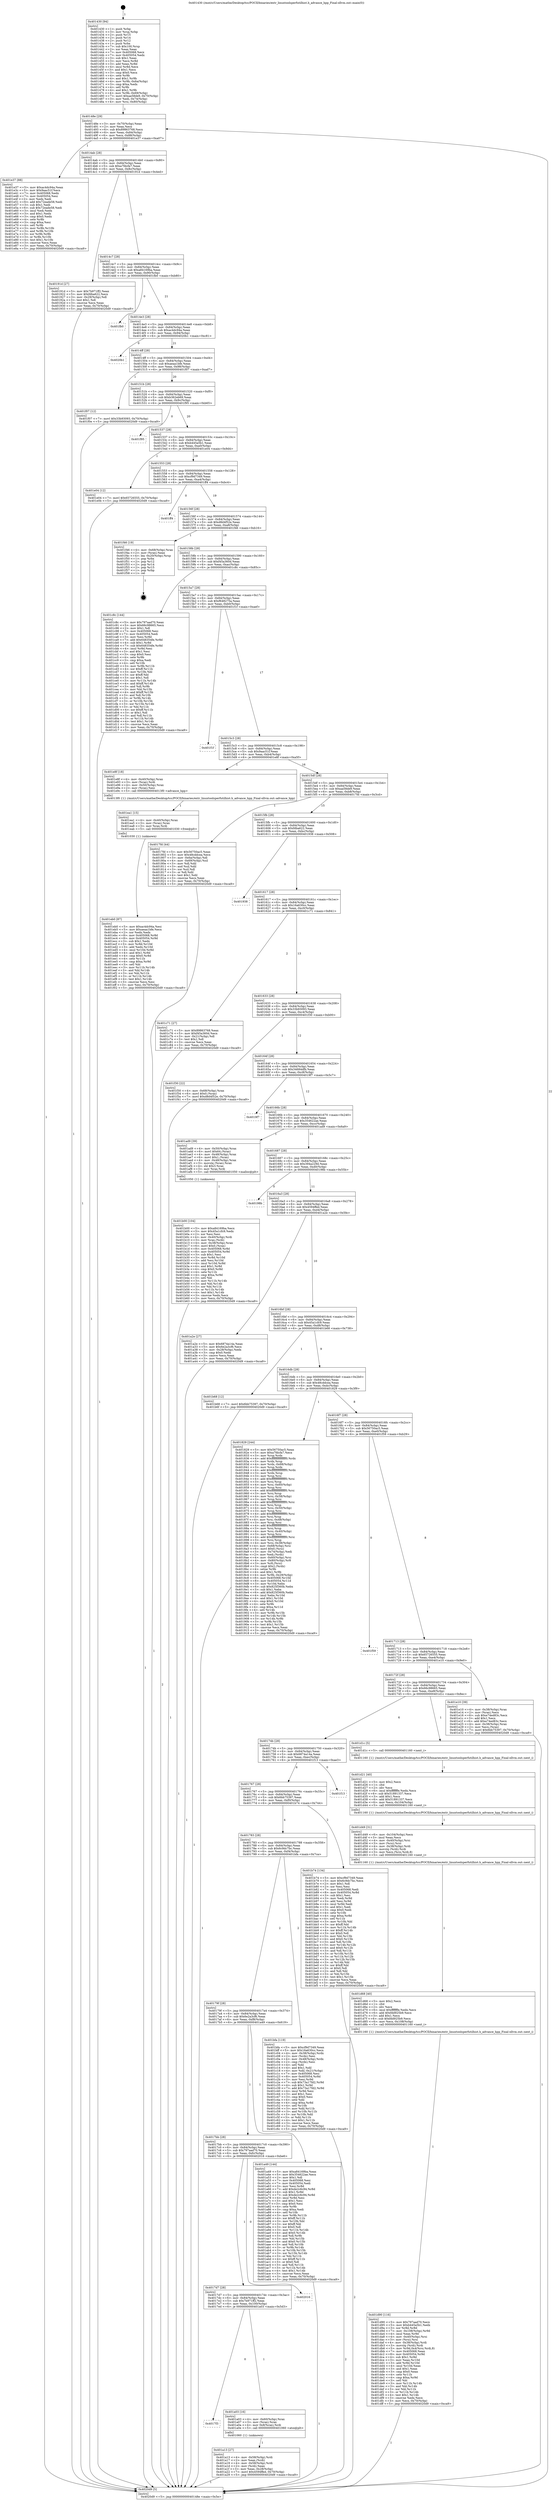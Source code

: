 digraph "0x401430" {
  label = "0x401430 (/mnt/c/Users/mathe/Desktop/tcc/POCII/binaries/extr_linuxtoolsperfutilhist.h_advance_hpp_Final-ollvm.out::main(0))"
  labelloc = "t"
  node[shape=record]

  Entry [label="",width=0.3,height=0.3,shape=circle,fillcolor=black,style=filled]
  "0x40148e" [label="{
     0x40148e [29]\l
     | [instrs]\l
     &nbsp;&nbsp;0x40148e \<+3\>: mov -0x70(%rbp),%eax\l
     &nbsp;&nbsp;0x401491 \<+2\>: mov %eax,%ecx\l
     &nbsp;&nbsp;0x401493 \<+6\>: sub $0x89863768,%ecx\l
     &nbsp;&nbsp;0x401499 \<+6\>: mov %eax,-0x84(%rbp)\l
     &nbsp;&nbsp;0x40149f \<+6\>: mov %ecx,-0x88(%rbp)\l
     &nbsp;&nbsp;0x4014a5 \<+6\>: je 0000000000401e37 \<main+0xa07\>\l
  }"]
  "0x401e37" [label="{
     0x401e37 [88]\l
     | [instrs]\l
     &nbsp;&nbsp;0x401e37 \<+5\>: mov $0xac4dc94a,%eax\l
     &nbsp;&nbsp;0x401e3c \<+5\>: mov $0x9aac51f,%ecx\l
     &nbsp;&nbsp;0x401e41 \<+7\>: mov 0x405068,%edx\l
     &nbsp;&nbsp;0x401e48 \<+7\>: mov 0x405054,%esi\l
     &nbsp;&nbsp;0x401e4f \<+2\>: mov %edx,%edi\l
     &nbsp;&nbsp;0x401e51 \<+6\>: add $0x72eade58,%edi\l
     &nbsp;&nbsp;0x401e57 \<+3\>: sub $0x1,%edi\l
     &nbsp;&nbsp;0x401e5a \<+6\>: sub $0x72eade58,%edi\l
     &nbsp;&nbsp;0x401e60 \<+3\>: imul %edi,%edx\l
     &nbsp;&nbsp;0x401e63 \<+3\>: and $0x1,%edx\l
     &nbsp;&nbsp;0x401e66 \<+3\>: cmp $0x0,%edx\l
     &nbsp;&nbsp;0x401e69 \<+4\>: sete %r8b\l
     &nbsp;&nbsp;0x401e6d \<+3\>: cmp $0xa,%esi\l
     &nbsp;&nbsp;0x401e70 \<+4\>: setl %r9b\l
     &nbsp;&nbsp;0x401e74 \<+3\>: mov %r8b,%r10b\l
     &nbsp;&nbsp;0x401e77 \<+3\>: and %r9b,%r10b\l
     &nbsp;&nbsp;0x401e7a \<+3\>: xor %r9b,%r8b\l
     &nbsp;&nbsp;0x401e7d \<+3\>: or %r8b,%r10b\l
     &nbsp;&nbsp;0x401e80 \<+4\>: test $0x1,%r10b\l
     &nbsp;&nbsp;0x401e84 \<+3\>: cmovne %ecx,%eax\l
     &nbsp;&nbsp;0x401e87 \<+3\>: mov %eax,-0x70(%rbp)\l
     &nbsp;&nbsp;0x401e8a \<+5\>: jmp 00000000004020d9 \<main+0xca9\>\l
  }"]
  "0x4014ab" [label="{
     0x4014ab [28]\l
     | [instrs]\l
     &nbsp;&nbsp;0x4014ab \<+5\>: jmp 00000000004014b0 \<main+0x80\>\l
     &nbsp;&nbsp;0x4014b0 \<+6\>: mov -0x84(%rbp),%eax\l
     &nbsp;&nbsp;0x4014b6 \<+5\>: sub $0xa7fdcfa7,%eax\l
     &nbsp;&nbsp;0x4014bb \<+6\>: mov %eax,-0x8c(%rbp)\l
     &nbsp;&nbsp;0x4014c1 \<+6\>: je 000000000040191d \<main+0x4ed\>\l
  }"]
  Exit [label="",width=0.3,height=0.3,shape=circle,fillcolor=black,style=filled,peripheries=2]
  "0x40191d" [label="{
     0x40191d [27]\l
     | [instrs]\l
     &nbsp;&nbsp;0x40191d \<+5\>: mov $0x7b971ff2,%eax\l
     &nbsp;&nbsp;0x401922 \<+5\>: mov $0xfdba622,%ecx\l
     &nbsp;&nbsp;0x401927 \<+3\>: mov -0x29(%rbp),%dl\l
     &nbsp;&nbsp;0x40192a \<+3\>: test $0x1,%dl\l
     &nbsp;&nbsp;0x40192d \<+3\>: cmovne %ecx,%eax\l
     &nbsp;&nbsp;0x401930 \<+3\>: mov %eax,-0x70(%rbp)\l
     &nbsp;&nbsp;0x401933 \<+5\>: jmp 00000000004020d9 \<main+0xca9\>\l
  }"]
  "0x4014c7" [label="{
     0x4014c7 [28]\l
     | [instrs]\l
     &nbsp;&nbsp;0x4014c7 \<+5\>: jmp 00000000004014cc \<main+0x9c\>\l
     &nbsp;&nbsp;0x4014cc \<+6\>: mov -0x84(%rbp),%eax\l
     &nbsp;&nbsp;0x4014d2 \<+5\>: sub $0xa84169ba,%eax\l
     &nbsp;&nbsp;0x4014d7 \<+6\>: mov %eax,-0x90(%rbp)\l
     &nbsp;&nbsp;0x4014dd \<+6\>: je 0000000000401fb0 \<main+0xb80\>\l
  }"]
  "0x401eb0" [label="{
     0x401eb0 [87]\l
     | [instrs]\l
     &nbsp;&nbsp;0x401eb0 \<+5\>: mov $0xac4dc94a,%esi\l
     &nbsp;&nbsp;0x401eb5 \<+5\>: mov $0xaeaa1bfe,%ecx\l
     &nbsp;&nbsp;0x401eba \<+2\>: xor %edx,%edx\l
     &nbsp;&nbsp;0x401ebc \<+8\>: mov 0x405068,%r8d\l
     &nbsp;&nbsp;0x401ec4 \<+8\>: mov 0x405054,%r9d\l
     &nbsp;&nbsp;0x401ecc \<+3\>: sub $0x1,%edx\l
     &nbsp;&nbsp;0x401ecf \<+3\>: mov %r8d,%r10d\l
     &nbsp;&nbsp;0x401ed2 \<+3\>: add %edx,%r10d\l
     &nbsp;&nbsp;0x401ed5 \<+4\>: imul %r10d,%r8d\l
     &nbsp;&nbsp;0x401ed9 \<+4\>: and $0x1,%r8d\l
     &nbsp;&nbsp;0x401edd \<+4\>: cmp $0x0,%r8d\l
     &nbsp;&nbsp;0x401ee1 \<+4\>: sete %r11b\l
     &nbsp;&nbsp;0x401ee5 \<+4\>: cmp $0xa,%r9d\l
     &nbsp;&nbsp;0x401ee9 \<+3\>: setl %bl\l
     &nbsp;&nbsp;0x401eec \<+3\>: mov %r11b,%r14b\l
     &nbsp;&nbsp;0x401eef \<+3\>: and %bl,%r14b\l
     &nbsp;&nbsp;0x401ef2 \<+3\>: xor %bl,%r11b\l
     &nbsp;&nbsp;0x401ef5 \<+3\>: or %r11b,%r14b\l
     &nbsp;&nbsp;0x401ef8 \<+4\>: test $0x1,%r14b\l
     &nbsp;&nbsp;0x401efc \<+3\>: cmovne %ecx,%esi\l
     &nbsp;&nbsp;0x401eff \<+3\>: mov %esi,-0x70(%rbp)\l
     &nbsp;&nbsp;0x401f02 \<+5\>: jmp 00000000004020d9 \<main+0xca9\>\l
  }"]
  "0x401fb0" [label="{
     0x401fb0\l
  }", style=dashed]
  "0x4014e3" [label="{
     0x4014e3 [28]\l
     | [instrs]\l
     &nbsp;&nbsp;0x4014e3 \<+5\>: jmp 00000000004014e8 \<main+0xb8\>\l
     &nbsp;&nbsp;0x4014e8 \<+6\>: mov -0x84(%rbp),%eax\l
     &nbsp;&nbsp;0x4014ee \<+5\>: sub $0xac4dc94a,%eax\l
     &nbsp;&nbsp;0x4014f3 \<+6\>: mov %eax,-0x94(%rbp)\l
     &nbsp;&nbsp;0x4014f9 \<+6\>: je 00000000004020b1 \<main+0xc81\>\l
  }"]
  "0x401ea1" [label="{
     0x401ea1 [15]\l
     | [instrs]\l
     &nbsp;&nbsp;0x401ea1 \<+4\>: mov -0x40(%rbp),%rax\l
     &nbsp;&nbsp;0x401ea5 \<+3\>: mov (%rax),%rax\l
     &nbsp;&nbsp;0x401ea8 \<+3\>: mov %rax,%rdi\l
     &nbsp;&nbsp;0x401eab \<+5\>: call 0000000000401030 \<free@plt\>\l
     | [calls]\l
     &nbsp;&nbsp;0x401030 \{1\} (unknown)\l
  }"]
  "0x4020b1" [label="{
     0x4020b1\l
  }", style=dashed]
  "0x4014ff" [label="{
     0x4014ff [28]\l
     | [instrs]\l
     &nbsp;&nbsp;0x4014ff \<+5\>: jmp 0000000000401504 \<main+0xd4\>\l
     &nbsp;&nbsp;0x401504 \<+6\>: mov -0x84(%rbp),%eax\l
     &nbsp;&nbsp;0x40150a \<+5\>: sub $0xaeaa1bfe,%eax\l
     &nbsp;&nbsp;0x40150f \<+6\>: mov %eax,-0x98(%rbp)\l
     &nbsp;&nbsp;0x401515 \<+6\>: je 0000000000401f07 \<main+0xad7\>\l
  }"]
  "0x401d90" [label="{
     0x401d90 [116]\l
     | [instrs]\l
     &nbsp;&nbsp;0x401d90 \<+5\>: mov $0x797aad70,%ecx\l
     &nbsp;&nbsp;0x401d95 \<+5\>: mov $0xb445a5b1,%edx\l
     &nbsp;&nbsp;0x401d9a \<+3\>: xor %r8d,%r8d\l
     &nbsp;&nbsp;0x401d9d \<+7\>: mov -0x108(%rbp),%r9d\l
     &nbsp;&nbsp;0x401da4 \<+4\>: imul %eax,%r9d\l
     &nbsp;&nbsp;0x401da8 \<+4\>: mov -0x40(%rbp),%rsi\l
     &nbsp;&nbsp;0x401dac \<+3\>: mov (%rsi),%rsi\l
     &nbsp;&nbsp;0x401daf \<+4\>: mov -0x38(%rbp),%rdi\l
     &nbsp;&nbsp;0x401db3 \<+3\>: movslq (%rdi),%rdi\l
     &nbsp;&nbsp;0x401db6 \<+5\>: mov %r9d,0x4(%rsi,%rdi,8)\l
     &nbsp;&nbsp;0x401dbb \<+7\>: mov 0x405068,%eax\l
     &nbsp;&nbsp;0x401dc2 \<+8\>: mov 0x405054,%r9d\l
     &nbsp;&nbsp;0x401dca \<+4\>: sub $0x1,%r8d\l
     &nbsp;&nbsp;0x401dce \<+3\>: mov %eax,%r10d\l
     &nbsp;&nbsp;0x401dd1 \<+3\>: add %r8d,%r10d\l
     &nbsp;&nbsp;0x401dd4 \<+4\>: imul %r10d,%eax\l
     &nbsp;&nbsp;0x401dd8 \<+3\>: and $0x1,%eax\l
     &nbsp;&nbsp;0x401ddb \<+3\>: cmp $0x0,%eax\l
     &nbsp;&nbsp;0x401dde \<+4\>: sete %r11b\l
     &nbsp;&nbsp;0x401de2 \<+4\>: cmp $0xa,%r9d\l
     &nbsp;&nbsp;0x401de6 \<+3\>: setl %bl\l
     &nbsp;&nbsp;0x401de9 \<+3\>: mov %r11b,%r14b\l
     &nbsp;&nbsp;0x401dec \<+3\>: and %bl,%r14b\l
     &nbsp;&nbsp;0x401def \<+3\>: xor %bl,%r11b\l
     &nbsp;&nbsp;0x401df2 \<+3\>: or %r11b,%r14b\l
     &nbsp;&nbsp;0x401df5 \<+4\>: test $0x1,%r14b\l
     &nbsp;&nbsp;0x401df9 \<+3\>: cmovne %edx,%ecx\l
     &nbsp;&nbsp;0x401dfc \<+3\>: mov %ecx,-0x70(%rbp)\l
     &nbsp;&nbsp;0x401dff \<+5\>: jmp 00000000004020d9 \<main+0xca9\>\l
  }"]
  "0x401f07" [label="{
     0x401f07 [12]\l
     | [instrs]\l
     &nbsp;&nbsp;0x401f07 \<+7\>: movl $0x33b93093,-0x70(%rbp)\l
     &nbsp;&nbsp;0x401f0e \<+5\>: jmp 00000000004020d9 \<main+0xca9\>\l
  }"]
  "0x40151b" [label="{
     0x40151b [28]\l
     | [instrs]\l
     &nbsp;&nbsp;0x40151b \<+5\>: jmp 0000000000401520 \<main+0xf0\>\l
     &nbsp;&nbsp;0x401520 \<+6\>: mov -0x84(%rbp),%eax\l
     &nbsp;&nbsp;0x401526 \<+5\>: sub $0xb362eb69,%eax\l
     &nbsp;&nbsp;0x40152b \<+6\>: mov %eax,-0x9c(%rbp)\l
     &nbsp;&nbsp;0x401531 \<+6\>: je 0000000000401f95 \<main+0xb65\>\l
  }"]
  "0x401d68" [label="{
     0x401d68 [40]\l
     | [instrs]\l
     &nbsp;&nbsp;0x401d68 \<+5\>: mov $0x2,%ecx\l
     &nbsp;&nbsp;0x401d6d \<+1\>: cltd\l
     &nbsp;&nbsp;0x401d6e \<+2\>: idiv %ecx\l
     &nbsp;&nbsp;0x401d70 \<+6\>: imul $0xfffffffe,%edx,%ecx\l
     &nbsp;&nbsp;0x401d76 \<+6\>: add $0xfdd925b9,%ecx\l
     &nbsp;&nbsp;0x401d7c \<+3\>: add $0x1,%ecx\l
     &nbsp;&nbsp;0x401d7f \<+6\>: sub $0xfdd925b9,%ecx\l
     &nbsp;&nbsp;0x401d85 \<+6\>: mov %ecx,-0x108(%rbp)\l
     &nbsp;&nbsp;0x401d8b \<+5\>: call 0000000000401160 \<next_i\>\l
     | [calls]\l
     &nbsp;&nbsp;0x401160 \{1\} (/mnt/c/Users/mathe/Desktop/tcc/POCII/binaries/extr_linuxtoolsperfutilhist.h_advance_hpp_Final-ollvm.out::next_i)\l
  }"]
  "0x401f95" [label="{
     0x401f95\l
  }", style=dashed]
  "0x401537" [label="{
     0x401537 [28]\l
     | [instrs]\l
     &nbsp;&nbsp;0x401537 \<+5\>: jmp 000000000040153c \<main+0x10c\>\l
     &nbsp;&nbsp;0x40153c \<+6\>: mov -0x84(%rbp),%eax\l
     &nbsp;&nbsp;0x401542 \<+5\>: sub $0xb445a5b1,%eax\l
     &nbsp;&nbsp;0x401547 \<+6\>: mov %eax,-0xa0(%rbp)\l
     &nbsp;&nbsp;0x40154d \<+6\>: je 0000000000401e04 \<main+0x9d4\>\l
  }"]
  "0x401d49" [label="{
     0x401d49 [31]\l
     | [instrs]\l
     &nbsp;&nbsp;0x401d49 \<+6\>: mov -0x104(%rbp),%ecx\l
     &nbsp;&nbsp;0x401d4f \<+3\>: imul %eax,%ecx\l
     &nbsp;&nbsp;0x401d52 \<+4\>: mov -0x40(%rbp),%rsi\l
     &nbsp;&nbsp;0x401d56 \<+3\>: mov (%rsi),%rsi\l
     &nbsp;&nbsp;0x401d59 \<+4\>: mov -0x38(%rbp),%rdi\l
     &nbsp;&nbsp;0x401d5d \<+3\>: movslq (%rdi),%rdi\l
     &nbsp;&nbsp;0x401d60 \<+3\>: mov %ecx,(%rsi,%rdi,8)\l
     &nbsp;&nbsp;0x401d63 \<+5\>: call 0000000000401160 \<next_i\>\l
     | [calls]\l
     &nbsp;&nbsp;0x401160 \{1\} (/mnt/c/Users/mathe/Desktop/tcc/POCII/binaries/extr_linuxtoolsperfutilhist.h_advance_hpp_Final-ollvm.out::next_i)\l
  }"]
  "0x401e04" [label="{
     0x401e04 [12]\l
     | [instrs]\l
     &nbsp;&nbsp;0x401e04 \<+7\>: movl $0x65726555,-0x70(%rbp)\l
     &nbsp;&nbsp;0x401e0b \<+5\>: jmp 00000000004020d9 \<main+0xca9\>\l
  }"]
  "0x401553" [label="{
     0x401553 [28]\l
     | [instrs]\l
     &nbsp;&nbsp;0x401553 \<+5\>: jmp 0000000000401558 \<main+0x128\>\l
     &nbsp;&nbsp;0x401558 \<+6\>: mov -0x84(%rbp),%eax\l
     &nbsp;&nbsp;0x40155e \<+5\>: sub $0xcf9d7349,%eax\l
     &nbsp;&nbsp;0x401563 \<+6\>: mov %eax,-0xa4(%rbp)\l
     &nbsp;&nbsp;0x401569 \<+6\>: je 0000000000401ff4 \<main+0xbc4\>\l
  }"]
  "0x401d21" [label="{
     0x401d21 [40]\l
     | [instrs]\l
     &nbsp;&nbsp;0x401d21 \<+5\>: mov $0x2,%ecx\l
     &nbsp;&nbsp;0x401d26 \<+1\>: cltd\l
     &nbsp;&nbsp;0x401d27 \<+2\>: idiv %ecx\l
     &nbsp;&nbsp;0x401d29 \<+6\>: imul $0xfffffffe,%edx,%ecx\l
     &nbsp;&nbsp;0x401d2f \<+6\>: sub $0x51891337,%ecx\l
     &nbsp;&nbsp;0x401d35 \<+3\>: add $0x1,%ecx\l
     &nbsp;&nbsp;0x401d38 \<+6\>: add $0x51891337,%ecx\l
     &nbsp;&nbsp;0x401d3e \<+6\>: mov %ecx,-0x104(%rbp)\l
     &nbsp;&nbsp;0x401d44 \<+5\>: call 0000000000401160 \<next_i\>\l
     | [calls]\l
     &nbsp;&nbsp;0x401160 \{1\} (/mnt/c/Users/mathe/Desktop/tcc/POCII/binaries/extr_linuxtoolsperfutilhist.h_advance_hpp_Final-ollvm.out::next_i)\l
  }"]
  "0x401ff4" [label="{
     0x401ff4\l
  }", style=dashed]
  "0x40156f" [label="{
     0x40156f [28]\l
     | [instrs]\l
     &nbsp;&nbsp;0x40156f \<+5\>: jmp 0000000000401574 \<main+0x144\>\l
     &nbsp;&nbsp;0x401574 \<+6\>: mov -0x84(%rbp),%eax\l
     &nbsp;&nbsp;0x40157a \<+5\>: sub $0xd8d4f52e,%eax\l
     &nbsp;&nbsp;0x40157f \<+6\>: mov %eax,-0xa8(%rbp)\l
     &nbsp;&nbsp;0x401585 \<+6\>: je 0000000000401f46 \<main+0xb16\>\l
  }"]
  "0x401b00" [label="{
     0x401b00 [104]\l
     | [instrs]\l
     &nbsp;&nbsp;0x401b00 \<+5\>: mov $0xa84169ba,%ecx\l
     &nbsp;&nbsp;0x401b05 \<+5\>: mov $0x45a1cfc9,%edx\l
     &nbsp;&nbsp;0x401b0a \<+2\>: xor %esi,%esi\l
     &nbsp;&nbsp;0x401b0c \<+4\>: mov -0x40(%rbp),%rdi\l
     &nbsp;&nbsp;0x401b10 \<+3\>: mov %rax,(%rdi)\l
     &nbsp;&nbsp;0x401b13 \<+4\>: mov -0x38(%rbp),%rax\l
     &nbsp;&nbsp;0x401b17 \<+6\>: movl $0x0,(%rax)\l
     &nbsp;&nbsp;0x401b1d \<+8\>: mov 0x405068,%r8d\l
     &nbsp;&nbsp;0x401b25 \<+8\>: mov 0x405054,%r9d\l
     &nbsp;&nbsp;0x401b2d \<+3\>: sub $0x1,%esi\l
     &nbsp;&nbsp;0x401b30 \<+3\>: mov %r8d,%r10d\l
     &nbsp;&nbsp;0x401b33 \<+3\>: add %esi,%r10d\l
     &nbsp;&nbsp;0x401b36 \<+4\>: imul %r10d,%r8d\l
     &nbsp;&nbsp;0x401b3a \<+4\>: and $0x1,%r8d\l
     &nbsp;&nbsp;0x401b3e \<+4\>: cmp $0x0,%r8d\l
     &nbsp;&nbsp;0x401b42 \<+4\>: sete %r11b\l
     &nbsp;&nbsp;0x401b46 \<+4\>: cmp $0xa,%r9d\l
     &nbsp;&nbsp;0x401b4a \<+3\>: setl %bl\l
     &nbsp;&nbsp;0x401b4d \<+3\>: mov %r11b,%r14b\l
     &nbsp;&nbsp;0x401b50 \<+3\>: and %bl,%r14b\l
     &nbsp;&nbsp;0x401b53 \<+3\>: xor %bl,%r11b\l
     &nbsp;&nbsp;0x401b56 \<+3\>: or %r11b,%r14b\l
     &nbsp;&nbsp;0x401b59 \<+4\>: test $0x1,%r14b\l
     &nbsp;&nbsp;0x401b5d \<+3\>: cmovne %edx,%ecx\l
     &nbsp;&nbsp;0x401b60 \<+3\>: mov %ecx,-0x70(%rbp)\l
     &nbsp;&nbsp;0x401b63 \<+5\>: jmp 00000000004020d9 \<main+0xca9\>\l
  }"]
  "0x401f46" [label="{
     0x401f46 [19]\l
     | [instrs]\l
     &nbsp;&nbsp;0x401f46 \<+4\>: mov -0x68(%rbp),%rax\l
     &nbsp;&nbsp;0x401f4a \<+2\>: mov (%rax),%eax\l
     &nbsp;&nbsp;0x401f4c \<+4\>: lea -0x20(%rbp),%rsp\l
     &nbsp;&nbsp;0x401f50 \<+1\>: pop %rbx\l
     &nbsp;&nbsp;0x401f51 \<+2\>: pop %r12\l
     &nbsp;&nbsp;0x401f53 \<+2\>: pop %r14\l
     &nbsp;&nbsp;0x401f55 \<+2\>: pop %r15\l
     &nbsp;&nbsp;0x401f57 \<+1\>: pop %rbp\l
     &nbsp;&nbsp;0x401f58 \<+1\>: ret\l
  }"]
  "0x40158b" [label="{
     0x40158b [28]\l
     | [instrs]\l
     &nbsp;&nbsp;0x40158b \<+5\>: jmp 0000000000401590 \<main+0x160\>\l
     &nbsp;&nbsp;0x401590 \<+6\>: mov -0x84(%rbp),%eax\l
     &nbsp;&nbsp;0x401596 \<+5\>: sub $0xf45a360d,%eax\l
     &nbsp;&nbsp;0x40159b \<+6\>: mov %eax,-0xac(%rbp)\l
     &nbsp;&nbsp;0x4015a1 \<+6\>: je 0000000000401c8c \<main+0x85c\>\l
  }"]
  "0x401a13" [label="{
     0x401a13 [27]\l
     | [instrs]\l
     &nbsp;&nbsp;0x401a13 \<+4\>: mov -0x58(%rbp),%rdi\l
     &nbsp;&nbsp;0x401a17 \<+2\>: mov %eax,(%rdi)\l
     &nbsp;&nbsp;0x401a19 \<+4\>: mov -0x58(%rbp),%rdi\l
     &nbsp;&nbsp;0x401a1d \<+2\>: mov (%rdi),%eax\l
     &nbsp;&nbsp;0x401a1f \<+3\>: mov %eax,-0x28(%rbp)\l
     &nbsp;&nbsp;0x401a22 \<+7\>: movl $0x4594ffed,-0x70(%rbp)\l
     &nbsp;&nbsp;0x401a29 \<+5\>: jmp 00000000004020d9 \<main+0xca9\>\l
  }"]
  "0x401c8c" [label="{
     0x401c8c [144]\l
     | [instrs]\l
     &nbsp;&nbsp;0x401c8c \<+5\>: mov $0x797aad70,%eax\l
     &nbsp;&nbsp;0x401c91 \<+5\>: mov $0x66c98665,%ecx\l
     &nbsp;&nbsp;0x401c96 \<+2\>: mov $0x1,%dl\l
     &nbsp;&nbsp;0x401c98 \<+7\>: mov 0x405068,%esi\l
     &nbsp;&nbsp;0x401c9f \<+7\>: mov 0x405054,%edi\l
     &nbsp;&nbsp;0x401ca6 \<+3\>: mov %esi,%r8d\l
     &nbsp;&nbsp;0x401ca9 \<+7\>: add $0x648354fe,%r8d\l
     &nbsp;&nbsp;0x401cb0 \<+4\>: sub $0x1,%r8d\l
     &nbsp;&nbsp;0x401cb4 \<+7\>: sub $0x648354fe,%r8d\l
     &nbsp;&nbsp;0x401cbb \<+4\>: imul %r8d,%esi\l
     &nbsp;&nbsp;0x401cbf \<+3\>: and $0x1,%esi\l
     &nbsp;&nbsp;0x401cc2 \<+3\>: cmp $0x0,%esi\l
     &nbsp;&nbsp;0x401cc5 \<+4\>: sete %r9b\l
     &nbsp;&nbsp;0x401cc9 \<+3\>: cmp $0xa,%edi\l
     &nbsp;&nbsp;0x401ccc \<+4\>: setl %r10b\l
     &nbsp;&nbsp;0x401cd0 \<+3\>: mov %r9b,%r11b\l
     &nbsp;&nbsp;0x401cd3 \<+4\>: xor $0xff,%r11b\l
     &nbsp;&nbsp;0x401cd7 \<+3\>: mov %r10b,%bl\l
     &nbsp;&nbsp;0x401cda \<+3\>: xor $0xff,%bl\l
     &nbsp;&nbsp;0x401cdd \<+3\>: xor $0x1,%dl\l
     &nbsp;&nbsp;0x401ce0 \<+3\>: mov %r11b,%r14b\l
     &nbsp;&nbsp;0x401ce3 \<+4\>: and $0xff,%r14b\l
     &nbsp;&nbsp;0x401ce7 \<+3\>: and %dl,%r9b\l
     &nbsp;&nbsp;0x401cea \<+3\>: mov %bl,%r15b\l
     &nbsp;&nbsp;0x401ced \<+4\>: and $0xff,%r15b\l
     &nbsp;&nbsp;0x401cf1 \<+3\>: and %dl,%r10b\l
     &nbsp;&nbsp;0x401cf4 \<+3\>: or %r9b,%r14b\l
     &nbsp;&nbsp;0x401cf7 \<+3\>: or %r10b,%r15b\l
     &nbsp;&nbsp;0x401cfa \<+3\>: xor %r15b,%r14b\l
     &nbsp;&nbsp;0x401cfd \<+3\>: or %bl,%r11b\l
     &nbsp;&nbsp;0x401d00 \<+4\>: xor $0xff,%r11b\l
     &nbsp;&nbsp;0x401d04 \<+3\>: or $0x1,%dl\l
     &nbsp;&nbsp;0x401d07 \<+3\>: and %dl,%r11b\l
     &nbsp;&nbsp;0x401d0a \<+3\>: or %r11b,%r14b\l
     &nbsp;&nbsp;0x401d0d \<+4\>: test $0x1,%r14b\l
     &nbsp;&nbsp;0x401d11 \<+3\>: cmovne %ecx,%eax\l
     &nbsp;&nbsp;0x401d14 \<+3\>: mov %eax,-0x70(%rbp)\l
     &nbsp;&nbsp;0x401d17 \<+5\>: jmp 00000000004020d9 \<main+0xca9\>\l
  }"]
  "0x4015a7" [label="{
     0x4015a7 [28]\l
     | [instrs]\l
     &nbsp;&nbsp;0x4015a7 \<+5\>: jmp 00000000004015ac \<main+0x17c\>\l
     &nbsp;&nbsp;0x4015ac \<+6\>: mov -0x84(%rbp),%eax\l
     &nbsp;&nbsp;0x4015b2 \<+5\>: sub $0xf648275a,%eax\l
     &nbsp;&nbsp;0x4015b7 \<+6\>: mov %eax,-0xb0(%rbp)\l
     &nbsp;&nbsp;0x4015bd \<+6\>: je 0000000000401f1f \<main+0xaef\>\l
  }"]
  "0x4017f3" [label="{
     0x4017f3\l
  }", style=dashed]
  "0x401f1f" [label="{
     0x401f1f\l
  }", style=dashed]
  "0x4015c3" [label="{
     0x4015c3 [28]\l
     | [instrs]\l
     &nbsp;&nbsp;0x4015c3 \<+5\>: jmp 00000000004015c8 \<main+0x198\>\l
     &nbsp;&nbsp;0x4015c8 \<+6\>: mov -0x84(%rbp),%eax\l
     &nbsp;&nbsp;0x4015ce \<+5\>: sub $0x9aac51f,%eax\l
     &nbsp;&nbsp;0x4015d3 \<+6\>: mov %eax,-0xb4(%rbp)\l
     &nbsp;&nbsp;0x4015d9 \<+6\>: je 0000000000401e8f \<main+0xa5f\>\l
  }"]
  "0x401a03" [label="{
     0x401a03 [16]\l
     | [instrs]\l
     &nbsp;&nbsp;0x401a03 \<+4\>: mov -0x60(%rbp),%rax\l
     &nbsp;&nbsp;0x401a07 \<+3\>: mov (%rax),%rax\l
     &nbsp;&nbsp;0x401a0a \<+4\>: mov 0x8(%rax),%rdi\l
     &nbsp;&nbsp;0x401a0e \<+5\>: call 0000000000401060 \<atoi@plt\>\l
     | [calls]\l
     &nbsp;&nbsp;0x401060 \{1\} (unknown)\l
  }"]
  "0x401e8f" [label="{
     0x401e8f [18]\l
     | [instrs]\l
     &nbsp;&nbsp;0x401e8f \<+4\>: mov -0x40(%rbp),%rax\l
     &nbsp;&nbsp;0x401e93 \<+3\>: mov (%rax),%rdi\l
     &nbsp;&nbsp;0x401e96 \<+4\>: mov -0x50(%rbp),%rax\l
     &nbsp;&nbsp;0x401e9a \<+2\>: mov (%rax),%esi\l
     &nbsp;&nbsp;0x401e9c \<+5\>: call 00000000004013f0 \<advance_hpp\>\l
     | [calls]\l
     &nbsp;&nbsp;0x4013f0 \{1\} (/mnt/c/Users/mathe/Desktop/tcc/POCII/binaries/extr_linuxtoolsperfutilhist.h_advance_hpp_Final-ollvm.out::advance_hpp)\l
  }"]
  "0x4015df" [label="{
     0x4015df [28]\l
     | [instrs]\l
     &nbsp;&nbsp;0x4015df \<+5\>: jmp 00000000004015e4 \<main+0x1b4\>\l
     &nbsp;&nbsp;0x4015e4 \<+6\>: mov -0x84(%rbp),%eax\l
     &nbsp;&nbsp;0x4015ea \<+5\>: sub $0xaa58de9,%eax\l
     &nbsp;&nbsp;0x4015ef \<+6\>: mov %eax,-0xb8(%rbp)\l
     &nbsp;&nbsp;0x4015f5 \<+6\>: je 00000000004017fd \<main+0x3cd\>\l
  }"]
  "0x4017d7" [label="{
     0x4017d7 [28]\l
     | [instrs]\l
     &nbsp;&nbsp;0x4017d7 \<+5\>: jmp 00000000004017dc \<main+0x3ac\>\l
     &nbsp;&nbsp;0x4017dc \<+6\>: mov -0x84(%rbp),%eax\l
     &nbsp;&nbsp;0x4017e2 \<+5\>: sub $0x7b971ff2,%eax\l
     &nbsp;&nbsp;0x4017e7 \<+6\>: mov %eax,-0x100(%rbp)\l
     &nbsp;&nbsp;0x4017ed \<+6\>: je 0000000000401a03 \<main+0x5d3\>\l
  }"]
  "0x4017fd" [label="{
     0x4017fd [44]\l
     | [instrs]\l
     &nbsp;&nbsp;0x4017fd \<+5\>: mov $0x56750ac5,%eax\l
     &nbsp;&nbsp;0x401802 \<+5\>: mov $0x48cddcea,%ecx\l
     &nbsp;&nbsp;0x401807 \<+3\>: mov -0x6a(%rbp),%dl\l
     &nbsp;&nbsp;0x40180a \<+4\>: mov -0x69(%rbp),%sil\l
     &nbsp;&nbsp;0x40180e \<+3\>: mov %dl,%dil\l
     &nbsp;&nbsp;0x401811 \<+3\>: and %sil,%dil\l
     &nbsp;&nbsp;0x401814 \<+3\>: xor %sil,%dl\l
     &nbsp;&nbsp;0x401817 \<+3\>: or %dl,%dil\l
     &nbsp;&nbsp;0x40181a \<+4\>: test $0x1,%dil\l
     &nbsp;&nbsp;0x40181e \<+3\>: cmovne %ecx,%eax\l
     &nbsp;&nbsp;0x401821 \<+3\>: mov %eax,-0x70(%rbp)\l
     &nbsp;&nbsp;0x401824 \<+5\>: jmp 00000000004020d9 \<main+0xca9\>\l
  }"]
  "0x4015fb" [label="{
     0x4015fb [28]\l
     | [instrs]\l
     &nbsp;&nbsp;0x4015fb \<+5\>: jmp 0000000000401600 \<main+0x1d0\>\l
     &nbsp;&nbsp;0x401600 \<+6\>: mov -0x84(%rbp),%eax\l
     &nbsp;&nbsp;0x401606 \<+5\>: sub $0xfdba622,%eax\l
     &nbsp;&nbsp;0x40160b \<+6\>: mov %eax,-0xbc(%rbp)\l
     &nbsp;&nbsp;0x401611 \<+6\>: je 0000000000401938 \<main+0x508\>\l
  }"]
  "0x4020d9" [label="{
     0x4020d9 [5]\l
     | [instrs]\l
     &nbsp;&nbsp;0x4020d9 \<+5\>: jmp 000000000040148e \<main+0x5e\>\l
  }"]
  "0x401430" [label="{
     0x401430 [94]\l
     | [instrs]\l
     &nbsp;&nbsp;0x401430 \<+1\>: push %rbp\l
     &nbsp;&nbsp;0x401431 \<+3\>: mov %rsp,%rbp\l
     &nbsp;&nbsp;0x401434 \<+2\>: push %r15\l
     &nbsp;&nbsp;0x401436 \<+2\>: push %r14\l
     &nbsp;&nbsp;0x401438 \<+2\>: push %r12\l
     &nbsp;&nbsp;0x40143a \<+1\>: push %rbx\l
     &nbsp;&nbsp;0x40143b \<+7\>: sub $0x100,%rsp\l
     &nbsp;&nbsp;0x401442 \<+2\>: xor %eax,%eax\l
     &nbsp;&nbsp;0x401444 \<+7\>: mov 0x405068,%ecx\l
     &nbsp;&nbsp;0x40144b \<+7\>: mov 0x405054,%edx\l
     &nbsp;&nbsp;0x401452 \<+3\>: sub $0x1,%eax\l
     &nbsp;&nbsp;0x401455 \<+3\>: mov %ecx,%r8d\l
     &nbsp;&nbsp;0x401458 \<+3\>: add %eax,%r8d\l
     &nbsp;&nbsp;0x40145b \<+4\>: imul %r8d,%ecx\l
     &nbsp;&nbsp;0x40145f \<+3\>: and $0x1,%ecx\l
     &nbsp;&nbsp;0x401462 \<+3\>: cmp $0x0,%ecx\l
     &nbsp;&nbsp;0x401465 \<+4\>: sete %r9b\l
     &nbsp;&nbsp;0x401469 \<+4\>: and $0x1,%r9b\l
     &nbsp;&nbsp;0x40146d \<+4\>: mov %r9b,-0x6a(%rbp)\l
     &nbsp;&nbsp;0x401471 \<+3\>: cmp $0xa,%edx\l
     &nbsp;&nbsp;0x401474 \<+4\>: setl %r9b\l
     &nbsp;&nbsp;0x401478 \<+4\>: and $0x1,%r9b\l
     &nbsp;&nbsp;0x40147c \<+4\>: mov %r9b,-0x69(%rbp)\l
     &nbsp;&nbsp;0x401480 \<+7\>: movl $0xaa58de9,-0x70(%rbp)\l
     &nbsp;&nbsp;0x401487 \<+3\>: mov %edi,-0x74(%rbp)\l
     &nbsp;&nbsp;0x40148a \<+4\>: mov %rsi,-0x80(%rbp)\l
  }"]
  "0x402016" [label="{
     0x402016\l
  }", style=dashed]
  "0x401938" [label="{
     0x401938\l
  }", style=dashed]
  "0x401617" [label="{
     0x401617 [28]\l
     | [instrs]\l
     &nbsp;&nbsp;0x401617 \<+5\>: jmp 000000000040161c \<main+0x1ec\>\l
     &nbsp;&nbsp;0x40161c \<+6\>: mov -0x84(%rbp),%eax\l
     &nbsp;&nbsp;0x401622 \<+5\>: sub $0x16a630cc,%eax\l
     &nbsp;&nbsp;0x401627 \<+6\>: mov %eax,-0xc0(%rbp)\l
     &nbsp;&nbsp;0x40162d \<+6\>: je 0000000000401c71 \<main+0x841\>\l
  }"]
  "0x4017bb" [label="{
     0x4017bb [28]\l
     | [instrs]\l
     &nbsp;&nbsp;0x4017bb \<+5\>: jmp 00000000004017c0 \<main+0x390\>\l
     &nbsp;&nbsp;0x4017c0 \<+6\>: mov -0x84(%rbp),%eax\l
     &nbsp;&nbsp;0x4017c6 \<+5\>: sub $0x797aad70,%eax\l
     &nbsp;&nbsp;0x4017cb \<+6\>: mov %eax,-0xfc(%rbp)\l
     &nbsp;&nbsp;0x4017d1 \<+6\>: je 0000000000402016 \<main+0xbe6\>\l
  }"]
  "0x401c71" [label="{
     0x401c71 [27]\l
     | [instrs]\l
     &nbsp;&nbsp;0x401c71 \<+5\>: mov $0x89863768,%eax\l
     &nbsp;&nbsp;0x401c76 \<+5\>: mov $0xf45a360d,%ecx\l
     &nbsp;&nbsp;0x401c7b \<+3\>: mov -0x21(%rbp),%dl\l
     &nbsp;&nbsp;0x401c7e \<+3\>: test $0x1,%dl\l
     &nbsp;&nbsp;0x401c81 \<+3\>: cmovne %ecx,%eax\l
     &nbsp;&nbsp;0x401c84 \<+3\>: mov %eax,-0x70(%rbp)\l
     &nbsp;&nbsp;0x401c87 \<+5\>: jmp 00000000004020d9 \<main+0xca9\>\l
  }"]
  "0x401633" [label="{
     0x401633 [28]\l
     | [instrs]\l
     &nbsp;&nbsp;0x401633 \<+5\>: jmp 0000000000401638 \<main+0x208\>\l
     &nbsp;&nbsp;0x401638 \<+6\>: mov -0x84(%rbp),%eax\l
     &nbsp;&nbsp;0x40163e \<+5\>: sub $0x33b93093,%eax\l
     &nbsp;&nbsp;0x401643 \<+6\>: mov %eax,-0xc4(%rbp)\l
     &nbsp;&nbsp;0x401649 \<+6\>: je 0000000000401f30 \<main+0xb00\>\l
  }"]
  "0x401a49" [label="{
     0x401a49 [144]\l
     | [instrs]\l
     &nbsp;&nbsp;0x401a49 \<+5\>: mov $0xa84169ba,%eax\l
     &nbsp;&nbsp;0x401a4e \<+5\>: mov $0x354622ae,%ecx\l
     &nbsp;&nbsp;0x401a53 \<+2\>: mov $0x1,%dl\l
     &nbsp;&nbsp;0x401a55 \<+7\>: mov 0x405068,%esi\l
     &nbsp;&nbsp;0x401a5c \<+7\>: mov 0x405054,%edi\l
     &nbsp;&nbsp;0x401a63 \<+3\>: mov %esi,%r8d\l
     &nbsp;&nbsp;0x401a66 \<+7\>: add $0xde2c6c94,%r8d\l
     &nbsp;&nbsp;0x401a6d \<+4\>: sub $0x1,%r8d\l
     &nbsp;&nbsp;0x401a71 \<+7\>: sub $0xde2c6c94,%r8d\l
     &nbsp;&nbsp;0x401a78 \<+4\>: imul %r8d,%esi\l
     &nbsp;&nbsp;0x401a7c \<+3\>: and $0x1,%esi\l
     &nbsp;&nbsp;0x401a7f \<+3\>: cmp $0x0,%esi\l
     &nbsp;&nbsp;0x401a82 \<+4\>: sete %r9b\l
     &nbsp;&nbsp;0x401a86 \<+3\>: cmp $0xa,%edi\l
     &nbsp;&nbsp;0x401a89 \<+4\>: setl %r10b\l
     &nbsp;&nbsp;0x401a8d \<+3\>: mov %r9b,%r11b\l
     &nbsp;&nbsp;0x401a90 \<+4\>: xor $0xff,%r11b\l
     &nbsp;&nbsp;0x401a94 \<+3\>: mov %r10b,%bl\l
     &nbsp;&nbsp;0x401a97 \<+3\>: xor $0xff,%bl\l
     &nbsp;&nbsp;0x401a9a \<+3\>: xor $0x0,%dl\l
     &nbsp;&nbsp;0x401a9d \<+3\>: mov %r11b,%r14b\l
     &nbsp;&nbsp;0x401aa0 \<+4\>: and $0x0,%r14b\l
     &nbsp;&nbsp;0x401aa4 \<+3\>: and %dl,%r9b\l
     &nbsp;&nbsp;0x401aa7 \<+3\>: mov %bl,%r15b\l
     &nbsp;&nbsp;0x401aaa \<+4\>: and $0x0,%r15b\l
     &nbsp;&nbsp;0x401aae \<+3\>: and %dl,%r10b\l
     &nbsp;&nbsp;0x401ab1 \<+3\>: or %r9b,%r14b\l
     &nbsp;&nbsp;0x401ab4 \<+3\>: or %r10b,%r15b\l
     &nbsp;&nbsp;0x401ab7 \<+3\>: xor %r15b,%r14b\l
     &nbsp;&nbsp;0x401aba \<+3\>: or %bl,%r11b\l
     &nbsp;&nbsp;0x401abd \<+4\>: xor $0xff,%r11b\l
     &nbsp;&nbsp;0x401ac1 \<+3\>: or $0x0,%dl\l
     &nbsp;&nbsp;0x401ac4 \<+3\>: and %dl,%r11b\l
     &nbsp;&nbsp;0x401ac7 \<+3\>: or %r11b,%r14b\l
     &nbsp;&nbsp;0x401aca \<+4\>: test $0x1,%r14b\l
     &nbsp;&nbsp;0x401ace \<+3\>: cmovne %ecx,%eax\l
     &nbsp;&nbsp;0x401ad1 \<+3\>: mov %eax,-0x70(%rbp)\l
     &nbsp;&nbsp;0x401ad4 \<+5\>: jmp 00000000004020d9 \<main+0xca9\>\l
  }"]
  "0x401f30" [label="{
     0x401f30 [22]\l
     | [instrs]\l
     &nbsp;&nbsp;0x401f30 \<+4\>: mov -0x68(%rbp),%rax\l
     &nbsp;&nbsp;0x401f34 \<+6\>: movl $0x0,(%rax)\l
     &nbsp;&nbsp;0x401f3a \<+7\>: movl $0xd8d4f52e,-0x70(%rbp)\l
     &nbsp;&nbsp;0x401f41 \<+5\>: jmp 00000000004020d9 \<main+0xca9\>\l
  }"]
  "0x40164f" [label="{
     0x40164f [28]\l
     | [instrs]\l
     &nbsp;&nbsp;0x40164f \<+5\>: jmp 0000000000401654 \<main+0x224\>\l
     &nbsp;&nbsp;0x401654 \<+6\>: mov -0x84(%rbp),%eax\l
     &nbsp;&nbsp;0x40165a \<+5\>: sub $0x34684dfb,%eax\l
     &nbsp;&nbsp;0x40165f \<+6\>: mov %eax,-0xc8(%rbp)\l
     &nbsp;&nbsp;0x401665 \<+6\>: je 00000000004019f7 \<main+0x5c7\>\l
  }"]
  "0x40179f" [label="{
     0x40179f [28]\l
     | [instrs]\l
     &nbsp;&nbsp;0x40179f \<+5\>: jmp 00000000004017a4 \<main+0x374\>\l
     &nbsp;&nbsp;0x4017a4 \<+6\>: mov -0x84(%rbp),%eax\l
     &nbsp;&nbsp;0x4017aa \<+5\>: sub $0x6e2a3cf6,%eax\l
     &nbsp;&nbsp;0x4017af \<+6\>: mov %eax,-0xf8(%rbp)\l
     &nbsp;&nbsp;0x4017b5 \<+6\>: je 0000000000401a49 \<main+0x619\>\l
  }"]
  "0x4019f7" [label="{
     0x4019f7\l
  }", style=dashed]
  "0x40166b" [label="{
     0x40166b [28]\l
     | [instrs]\l
     &nbsp;&nbsp;0x40166b \<+5\>: jmp 0000000000401670 \<main+0x240\>\l
     &nbsp;&nbsp;0x401670 \<+6\>: mov -0x84(%rbp),%eax\l
     &nbsp;&nbsp;0x401676 \<+5\>: sub $0x354622ae,%eax\l
     &nbsp;&nbsp;0x40167b \<+6\>: mov %eax,-0xcc(%rbp)\l
     &nbsp;&nbsp;0x401681 \<+6\>: je 0000000000401ad9 \<main+0x6a9\>\l
  }"]
  "0x401bfa" [label="{
     0x401bfa [119]\l
     | [instrs]\l
     &nbsp;&nbsp;0x401bfa \<+5\>: mov $0xcf9d7349,%eax\l
     &nbsp;&nbsp;0x401bff \<+5\>: mov $0x16a630cc,%ecx\l
     &nbsp;&nbsp;0x401c04 \<+4\>: mov -0x38(%rbp),%rdx\l
     &nbsp;&nbsp;0x401c08 \<+2\>: mov (%rdx),%esi\l
     &nbsp;&nbsp;0x401c0a \<+4\>: mov -0x48(%rbp),%rdx\l
     &nbsp;&nbsp;0x401c0e \<+2\>: cmp (%rdx),%esi\l
     &nbsp;&nbsp;0x401c10 \<+4\>: setl %dil\l
     &nbsp;&nbsp;0x401c14 \<+4\>: and $0x1,%dil\l
     &nbsp;&nbsp;0x401c18 \<+4\>: mov %dil,-0x21(%rbp)\l
     &nbsp;&nbsp;0x401c1c \<+7\>: mov 0x405068,%esi\l
     &nbsp;&nbsp;0x401c23 \<+8\>: mov 0x405054,%r8d\l
     &nbsp;&nbsp;0x401c2b \<+3\>: mov %esi,%r9d\l
     &nbsp;&nbsp;0x401c2e \<+7\>: sub $0x73a17fd2,%r9d\l
     &nbsp;&nbsp;0x401c35 \<+4\>: sub $0x1,%r9d\l
     &nbsp;&nbsp;0x401c39 \<+7\>: add $0x73a17fd2,%r9d\l
     &nbsp;&nbsp;0x401c40 \<+4\>: imul %r9d,%esi\l
     &nbsp;&nbsp;0x401c44 \<+3\>: and $0x1,%esi\l
     &nbsp;&nbsp;0x401c47 \<+3\>: cmp $0x0,%esi\l
     &nbsp;&nbsp;0x401c4a \<+4\>: sete %dil\l
     &nbsp;&nbsp;0x401c4e \<+4\>: cmp $0xa,%r8d\l
     &nbsp;&nbsp;0x401c52 \<+4\>: setl %r10b\l
     &nbsp;&nbsp;0x401c56 \<+3\>: mov %dil,%r11b\l
     &nbsp;&nbsp;0x401c59 \<+3\>: and %r10b,%r11b\l
     &nbsp;&nbsp;0x401c5c \<+3\>: xor %r10b,%dil\l
     &nbsp;&nbsp;0x401c5f \<+3\>: or %dil,%r11b\l
     &nbsp;&nbsp;0x401c62 \<+4\>: test $0x1,%r11b\l
     &nbsp;&nbsp;0x401c66 \<+3\>: cmovne %ecx,%eax\l
     &nbsp;&nbsp;0x401c69 \<+3\>: mov %eax,-0x70(%rbp)\l
     &nbsp;&nbsp;0x401c6c \<+5\>: jmp 00000000004020d9 \<main+0xca9\>\l
  }"]
  "0x401ad9" [label="{
     0x401ad9 [39]\l
     | [instrs]\l
     &nbsp;&nbsp;0x401ad9 \<+4\>: mov -0x50(%rbp),%rax\l
     &nbsp;&nbsp;0x401add \<+6\>: movl $0x64,(%rax)\l
     &nbsp;&nbsp;0x401ae3 \<+4\>: mov -0x48(%rbp),%rax\l
     &nbsp;&nbsp;0x401ae7 \<+6\>: movl $0x1,(%rax)\l
     &nbsp;&nbsp;0x401aed \<+4\>: mov -0x48(%rbp),%rax\l
     &nbsp;&nbsp;0x401af1 \<+3\>: movslq (%rax),%rax\l
     &nbsp;&nbsp;0x401af4 \<+4\>: shl $0x3,%rax\l
     &nbsp;&nbsp;0x401af8 \<+3\>: mov %rax,%rdi\l
     &nbsp;&nbsp;0x401afb \<+5\>: call 0000000000401050 \<malloc@plt\>\l
     | [calls]\l
     &nbsp;&nbsp;0x401050 \{1\} (unknown)\l
  }"]
  "0x401687" [label="{
     0x401687 [28]\l
     | [instrs]\l
     &nbsp;&nbsp;0x401687 \<+5\>: jmp 000000000040168c \<main+0x25c\>\l
     &nbsp;&nbsp;0x40168c \<+6\>: mov -0x84(%rbp),%eax\l
     &nbsp;&nbsp;0x401692 \<+5\>: sub $0x394a229d,%eax\l
     &nbsp;&nbsp;0x401697 \<+6\>: mov %eax,-0xd0(%rbp)\l
     &nbsp;&nbsp;0x40169d \<+6\>: je 000000000040198b \<main+0x55b\>\l
  }"]
  "0x401783" [label="{
     0x401783 [28]\l
     | [instrs]\l
     &nbsp;&nbsp;0x401783 \<+5\>: jmp 0000000000401788 \<main+0x358\>\l
     &nbsp;&nbsp;0x401788 \<+6\>: mov -0x84(%rbp),%eax\l
     &nbsp;&nbsp;0x40178e \<+5\>: sub $0x6c9dc7bc,%eax\l
     &nbsp;&nbsp;0x401793 \<+6\>: mov %eax,-0xf4(%rbp)\l
     &nbsp;&nbsp;0x401799 \<+6\>: je 0000000000401bfa \<main+0x7ca\>\l
  }"]
  "0x40198b" [label="{
     0x40198b\l
  }", style=dashed]
  "0x4016a3" [label="{
     0x4016a3 [28]\l
     | [instrs]\l
     &nbsp;&nbsp;0x4016a3 \<+5\>: jmp 00000000004016a8 \<main+0x278\>\l
     &nbsp;&nbsp;0x4016a8 \<+6\>: mov -0x84(%rbp),%eax\l
     &nbsp;&nbsp;0x4016ae \<+5\>: sub $0x4594ffed,%eax\l
     &nbsp;&nbsp;0x4016b3 \<+6\>: mov %eax,-0xd4(%rbp)\l
     &nbsp;&nbsp;0x4016b9 \<+6\>: je 0000000000401a2e \<main+0x5fe\>\l
  }"]
  "0x401b74" [label="{
     0x401b74 [134]\l
     | [instrs]\l
     &nbsp;&nbsp;0x401b74 \<+5\>: mov $0xcf9d7349,%eax\l
     &nbsp;&nbsp;0x401b79 \<+5\>: mov $0x6c9dc7bc,%ecx\l
     &nbsp;&nbsp;0x401b7e \<+2\>: mov $0x1,%dl\l
     &nbsp;&nbsp;0x401b80 \<+2\>: xor %esi,%esi\l
     &nbsp;&nbsp;0x401b82 \<+7\>: mov 0x405068,%edi\l
     &nbsp;&nbsp;0x401b89 \<+8\>: mov 0x405054,%r8d\l
     &nbsp;&nbsp;0x401b91 \<+3\>: sub $0x1,%esi\l
     &nbsp;&nbsp;0x401b94 \<+3\>: mov %edi,%r9d\l
     &nbsp;&nbsp;0x401b97 \<+3\>: add %esi,%r9d\l
     &nbsp;&nbsp;0x401b9a \<+4\>: imul %r9d,%edi\l
     &nbsp;&nbsp;0x401b9e \<+3\>: and $0x1,%edi\l
     &nbsp;&nbsp;0x401ba1 \<+3\>: cmp $0x0,%edi\l
     &nbsp;&nbsp;0x401ba4 \<+4\>: sete %r10b\l
     &nbsp;&nbsp;0x401ba8 \<+4\>: cmp $0xa,%r8d\l
     &nbsp;&nbsp;0x401bac \<+4\>: setl %r11b\l
     &nbsp;&nbsp;0x401bb0 \<+3\>: mov %r10b,%bl\l
     &nbsp;&nbsp;0x401bb3 \<+3\>: xor $0xff,%bl\l
     &nbsp;&nbsp;0x401bb6 \<+3\>: mov %r11b,%r14b\l
     &nbsp;&nbsp;0x401bb9 \<+4\>: xor $0xff,%r14b\l
     &nbsp;&nbsp;0x401bbd \<+3\>: xor $0x0,%dl\l
     &nbsp;&nbsp;0x401bc0 \<+3\>: mov %bl,%r15b\l
     &nbsp;&nbsp;0x401bc3 \<+4\>: and $0x0,%r15b\l
     &nbsp;&nbsp;0x401bc7 \<+3\>: and %dl,%r10b\l
     &nbsp;&nbsp;0x401bca \<+3\>: mov %r14b,%r12b\l
     &nbsp;&nbsp;0x401bcd \<+4\>: and $0x0,%r12b\l
     &nbsp;&nbsp;0x401bd1 \<+3\>: and %dl,%r11b\l
     &nbsp;&nbsp;0x401bd4 \<+3\>: or %r10b,%r15b\l
     &nbsp;&nbsp;0x401bd7 \<+3\>: or %r11b,%r12b\l
     &nbsp;&nbsp;0x401bda \<+3\>: xor %r12b,%r15b\l
     &nbsp;&nbsp;0x401bdd \<+3\>: or %r14b,%bl\l
     &nbsp;&nbsp;0x401be0 \<+3\>: xor $0xff,%bl\l
     &nbsp;&nbsp;0x401be3 \<+3\>: or $0x0,%dl\l
     &nbsp;&nbsp;0x401be6 \<+2\>: and %dl,%bl\l
     &nbsp;&nbsp;0x401be8 \<+3\>: or %bl,%r15b\l
     &nbsp;&nbsp;0x401beb \<+4\>: test $0x1,%r15b\l
     &nbsp;&nbsp;0x401bef \<+3\>: cmovne %ecx,%eax\l
     &nbsp;&nbsp;0x401bf2 \<+3\>: mov %eax,-0x70(%rbp)\l
     &nbsp;&nbsp;0x401bf5 \<+5\>: jmp 00000000004020d9 \<main+0xca9\>\l
  }"]
  "0x401a2e" [label="{
     0x401a2e [27]\l
     | [instrs]\l
     &nbsp;&nbsp;0x401a2e \<+5\>: mov $0x6874a14a,%eax\l
     &nbsp;&nbsp;0x401a33 \<+5\>: mov $0x6e2a3cf6,%ecx\l
     &nbsp;&nbsp;0x401a38 \<+3\>: mov -0x28(%rbp),%edx\l
     &nbsp;&nbsp;0x401a3b \<+3\>: cmp $0x0,%edx\l
     &nbsp;&nbsp;0x401a3e \<+3\>: cmove %ecx,%eax\l
     &nbsp;&nbsp;0x401a41 \<+3\>: mov %eax,-0x70(%rbp)\l
     &nbsp;&nbsp;0x401a44 \<+5\>: jmp 00000000004020d9 \<main+0xca9\>\l
  }"]
  "0x4016bf" [label="{
     0x4016bf [28]\l
     | [instrs]\l
     &nbsp;&nbsp;0x4016bf \<+5\>: jmp 00000000004016c4 \<main+0x294\>\l
     &nbsp;&nbsp;0x4016c4 \<+6\>: mov -0x84(%rbp),%eax\l
     &nbsp;&nbsp;0x4016ca \<+5\>: sub $0x45a1cfc9,%eax\l
     &nbsp;&nbsp;0x4016cf \<+6\>: mov %eax,-0xd8(%rbp)\l
     &nbsp;&nbsp;0x4016d5 \<+6\>: je 0000000000401b68 \<main+0x738\>\l
  }"]
  "0x401767" [label="{
     0x401767 [28]\l
     | [instrs]\l
     &nbsp;&nbsp;0x401767 \<+5\>: jmp 000000000040176c \<main+0x33c\>\l
     &nbsp;&nbsp;0x40176c \<+6\>: mov -0x84(%rbp),%eax\l
     &nbsp;&nbsp;0x401772 \<+5\>: sub $0x6bb75397,%eax\l
     &nbsp;&nbsp;0x401777 \<+6\>: mov %eax,-0xf0(%rbp)\l
     &nbsp;&nbsp;0x40177d \<+6\>: je 0000000000401b74 \<main+0x744\>\l
  }"]
  "0x401b68" [label="{
     0x401b68 [12]\l
     | [instrs]\l
     &nbsp;&nbsp;0x401b68 \<+7\>: movl $0x6bb75397,-0x70(%rbp)\l
     &nbsp;&nbsp;0x401b6f \<+5\>: jmp 00000000004020d9 \<main+0xca9\>\l
  }"]
  "0x4016db" [label="{
     0x4016db [28]\l
     | [instrs]\l
     &nbsp;&nbsp;0x4016db \<+5\>: jmp 00000000004016e0 \<main+0x2b0\>\l
     &nbsp;&nbsp;0x4016e0 \<+6\>: mov -0x84(%rbp),%eax\l
     &nbsp;&nbsp;0x4016e6 \<+5\>: sub $0x48cddcea,%eax\l
     &nbsp;&nbsp;0x4016eb \<+6\>: mov %eax,-0xdc(%rbp)\l
     &nbsp;&nbsp;0x4016f1 \<+6\>: je 0000000000401829 \<main+0x3f9\>\l
  }"]
  "0x401f13" [label="{
     0x401f13\l
  }", style=dashed]
  "0x401829" [label="{
     0x401829 [244]\l
     | [instrs]\l
     &nbsp;&nbsp;0x401829 \<+5\>: mov $0x56750ac5,%eax\l
     &nbsp;&nbsp;0x40182e \<+5\>: mov $0xa7fdcfa7,%ecx\l
     &nbsp;&nbsp;0x401833 \<+3\>: mov %rsp,%rdx\l
     &nbsp;&nbsp;0x401836 \<+4\>: add $0xfffffffffffffff0,%rdx\l
     &nbsp;&nbsp;0x40183a \<+3\>: mov %rdx,%rsp\l
     &nbsp;&nbsp;0x40183d \<+4\>: mov %rdx,-0x68(%rbp)\l
     &nbsp;&nbsp;0x401841 \<+3\>: mov %rsp,%rdx\l
     &nbsp;&nbsp;0x401844 \<+4\>: add $0xfffffffffffffff0,%rdx\l
     &nbsp;&nbsp;0x401848 \<+3\>: mov %rdx,%rsp\l
     &nbsp;&nbsp;0x40184b \<+3\>: mov %rsp,%rsi\l
     &nbsp;&nbsp;0x40184e \<+4\>: add $0xfffffffffffffff0,%rsi\l
     &nbsp;&nbsp;0x401852 \<+3\>: mov %rsi,%rsp\l
     &nbsp;&nbsp;0x401855 \<+4\>: mov %rsi,-0x60(%rbp)\l
     &nbsp;&nbsp;0x401859 \<+3\>: mov %rsp,%rsi\l
     &nbsp;&nbsp;0x40185c \<+4\>: add $0xfffffffffffffff0,%rsi\l
     &nbsp;&nbsp;0x401860 \<+3\>: mov %rsi,%rsp\l
     &nbsp;&nbsp;0x401863 \<+4\>: mov %rsi,-0x58(%rbp)\l
     &nbsp;&nbsp;0x401867 \<+3\>: mov %rsp,%rsi\l
     &nbsp;&nbsp;0x40186a \<+4\>: add $0xfffffffffffffff0,%rsi\l
     &nbsp;&nbsp;0x40186e \<+3\>: mov %rsi,%rsp\l
     &nbsp;&nbsp;0x401871 \<+4\>: mov %rsi,-0x50(%rbp)\l
     &nbsp;&nbsp;0x401875 \<+3\>: mov %rsp,%rsi\l
     &nbsp;&nbsp;0x401878 \<+4\>: add $0xfffffffffffffff0,%rsi\l
     &nbsp;&nbsp;0x40187c \<+3\>: mov %rsi,%rsp\l
     &nbsp;&nbsp;0x40187f \<+4\>: mov %rsi,-0x48(%rbp)\l
     &nbsp;&nbsp;0x401883 \<+3\>: mov %rsp,%rsi\l
     &nbsp;&nbsp;0x401886 \<+4\>: add $0xfffffffffffffff0,%rsi\l
     &nbsp;&nbsp;0x40188a \<+3\>: mov %rsi,%rsp\l
     &nbsp;&nbsp;0x40188d \<+4\>: mov %rsi,-0x40(%rbp)\l
     &nbsp;&nbsp;0x401891 \<+3\>: mov %rsp,%rsi\l
     &nbsp;&nbsp;0x401894 \<+4\>: add $0xfffffffffffffff0,%rsi\l
     &nbsp;&nbsp;0x401898 \<+3\>: mov %rsi,%rsp\l
     &nbsp;&nbsp;0x40189b \<+4\>: mov %rsi,-0x38(%rbp)\l
     &nbsp;&nbsp;0x40189f \<+4\>: mov -0x68(%rbp),%rsi\l
     &nbsp;&nbsp;0x4018a3 \<+6\>: movl $0x0,(%rsi)\l
     &nbsp;&nbsp;0x4018a9 \<+3\>: mov -0x74(%rbp),%edi\l
     &nbsp;&nbsp;0x4018ac \<+2\>: mov %edi,(%rdx)\l
     &nbsp;&nbsp;0x4018ae \<+4\>: mov -0x60(%rbp),%rsi\l
     &nbsp;&nbsp;0x4018b2 \<+4\>: mov -0x80(%rbp),%r8\l
     &nbsp;&nbsp;0x4018b6 \<+3\>: mov %r8,(%rsi)\l
     &nbsp;&nbsp;0x4018b9 \<+3\>: cmpl $0x2,(%rdx)\l
     &nbsp;&nbsp;0x4018bc \<+4\>: setne %r9b\l
     &nbsp;&nbsp;0x4018c0 \<+4\>: and $0x1,%r9b\l
     &nbsp;&nbsp;0x4018c4 \<+4\>: mov %r9b,-0x29(%rbp)\l
     &nbsp;&nbsp;0x4018c8 \<+8\>: mov 0x405068,%r10d\l
     &nbsp;&nbsp;0x4018d0 \<+8\>: mov 0x405054,%r11d\l
     &nbsp;&nbsp;0x4018d8 \<+3\>: mov %r10d,%ebx\l
     &nbsp;&nbsp;0x4018db \<+6\>: sub $0x825f360b,%ebx\l
     &nbsp;&nbsp;0x4018e1 \<+3\>: sub $0x1,%ebx\l
     &nbsp;&nbsp;0x4018e4 \<+6\>: add $0x825f360b,%ebx\l
     &nbsp;&nbsp;0x4018ea \<+4\>: imul %ebx,%r10d\l
     &nbsp;&nbsp;0x4018ee \<+4\>: and $0x1,%r10d\l
     &nbsp;&nbsp;0x4018f2 \<+4\>: cmp $0x0,%r10d\l
     &nbsp;&nbsp;0x4018f6 \<+4\>: sete %r9b\l
     &nbsp;&nbsp;0x4018fa \<+4\>: cmp $0xa,%r11d\l
     &nbsp;&nbsp;0x4018fe \<+4\>: setl %r14b\l
     &nbsp;&nbsp;0x401902 \<+3\>: mov %r9b,%r15b\l
     &nbsp;&nbsp;0x401905 \<+3\>: and %r14b,%r15b\l
     &nbsp;&nbsp;0x401908 \<+3\>: xor %r14b,%r9b\l
     &nbsp;&nbsp;0x40190b \<+3\>: or %r9b,%r15b\l
     &nbsp;&nbsp;0x40190e \<+4\>: test $0x1,%r15b\l
     &nbsp;&nbsp;0x401912 \<+3\>: cmovne %ecx,%eax\l
     &nbsp;&nbsp;0x401915 \<+3\>: mov %eax,-0x70(%rbp)\l
     &nbsp;&nbsp;0x401918 \<+5\>: jmp 00000000004020d9 \<main+0xca9\>\l
  }"]
  "0x4016f7" [label="{
     0x4016f7 [28]\l
     | [instrs]\l
     &nbsp;&nbsp;0x4016f7 \<+5\>: jmp 00000000004016fc \<main+0x2cc\>\l
     &nbsp;&nbsp;0x4016fc \<+6\>: mov -0x84(%rbp),%eax\l
     &nbsp;&nbsp;0x401702 \<+5\>: sub $0x56750ac5,%eax\l
     &nbsp;&nbsp;0x401707 \<+6\>: mov %eax,-0xe0(%rbp)\l
     &nbsp;&nbsp;0x40170d \<+6\>: je 0000000000401f59 \<main+0xb29\>\l
  }"]
  "0x40174b" [label="{
     0x40174b [28]\l
     | [instrs]\l
     &nbsp;&nbsp;0x40174b \<+5\>: jmp 0000000000401750 \<main+0x320\>\l
     &nbsp;&nbsp;0x401750 \<+6\>: mov -0x84(%rbp),%eax\l
     &nbsp;&nbsp;0x401756 \<+5\>: sub $0x6874a14a,%eax\l
     &nbsp;&nbsp;0x40175b \<+6\>: mov %eax,-0xec(%rbp)\l
     &nbsp;&nbsp;0x401761 \<+6\>: je 0000000000401f13 \<main+0xae3\>\l
  }"]
  "0x401d1c" [label="{
     0x401d1c [5]\l
     | [instrs]\l
     &nbsp;&nbsp;0x401d1c \<+5\>: call 0000000000401160 \<next_i\>\l
     | [calls]\l
     &nbsp;&nbsp;0x401160 \{1\} (/mnt/c/Users/mathe/Desktop/tcc/POCII/binaries/extr_linuxtoolsperfutilhist.h_advance_hpp_Final-ollvm.out::next_i)\l
  }"]
  "0x401f59" [label="{
     0x401f59\l
  }", style=dashed]
  "0x401713" [label="{
     0x401713 [28]\l
     | [instrs]\l
     &nbsp;&nbsp;0x401713 \<+5\>: jmp 0000000000401718 \<main+0x2e8\>\l
     &nbsp;&nbsp;0x401718 \<+6\>: mov -0x84(%rbp),%eax\l
     &nbsp;&nbsp;0x40171e \<+5\>: sub $0x65726555,%eax\l
     &nbsp;&nbsp;0x401723 \<+6\>: mov %eax,-0xe4(%rbp)\l
     &nbsp;&nbsp;0x401729 \<+6\>: je 0000000000401e10 \<main+0x9e0\>\l
  }"]
  "0x40172f" [label="{
     0x40172f [28]\l
     | [instrs]\l
     &nbsp;&nbsp;0x40172f \<+5\>: jmp 0000000000401734 \<main+0x304\>\l
     &nbsp;&nbsp;0x401734 \<+6\>: mov -0x84(%rbp),%eax\l
     &nbsp;&nbsp;0x40173a \<+5\>: sub $0x66c98665,%eax\l
     &nbsp;&nbsp;0x40173f \<+6\>: mov %eax,-0xe8(%rbp)\l
     &nbsp;&nbsp;0x401745 \<+6\>: je 0000000000401d1c \<main+0x8ec\>\l
  }"]
  "0x401e10" [label="{
     0x401e10 [39]\l
     | [instrs]\l
     &nbsp;&nbsp;0x401e10 \<+4\>: mov -0x38(%rbp),%rax\l
     &nbsp;&nbsp;0x401e14 \<+2\>: mov (%rax),%ecx\l
     &nbsp;&nbsp;0x401e16 \<+6\>: sub $0xe74ed83c,%ecx\l
     &nbsp;&nbsp;0x401e1c \<+3\>: add $0x1,%ecx\l
     &nbsp;&nbsp;0x401e1f \<+6\>: add $0xe74ed83c,%ecx\l
     &nbsp;&nbsp;0x401e25 \<+4\>: mov -0x38(%rbp),%rax\l
     &nbsp;&nbsp;0x401e29 \<+2\>: mov %ecx,(%rax)\l
     &nbsp;&nbsp;0x401e2b \<+7\>: movl $0x6bb75397,-0x70(%rbp)\l
     &nbsp;&nbsp;0x401e32 \<+5\>: jmp 00000000004020d9 \<main+0xca9\>\l
  }"]
  Entry -> "0x401430" [label=" 1"]
  "0x40148e" -> "0x401e37" [label=" 1"]
  "0x40148e" -> "0x4014ab" [label=" 22"]
  "0x401f46" -> Exit [label=" 1"]
  "0x4014ab" -> "0x40191d" [label=" 1"]
  "0x4014ab" -> "0x4014c7" [label=" 21"]
  "0x401f30" -> "0x4020d9" [label=" 1"]
  "0x4014c7" -> "0x401fb0" [label=" 0"]
  "0x4014c7" -> "0x4014e3" [label=" 21"]
  "0x401f07" -> "0x4020d9" [label=" 1"]
  "0x4014e3" -> "0x4020b1" [label=" 0"]
  "0x4014e3" -> "0x4014ff" [label=" 21"]
  "0x401eb0" -> "0x4020d9" [label=" 1"]
  "0x4014ff" -> "0x401f07" [label=" 1"]
  "0x4014ff" -> "0x40151b" [label=" 20"]
  "0x401ea1" -> "0x401eb0" [label=" 1"]
  "0x40151b" -> "0x401f95" [label=" 0"]
  "0x40151b" -> "0x401537" [label=" 20"]
  "0x401e8f" -> "0x401ea1" [label=" 1"]
  "0x401537" -> "0x401e04" [label=" 1"]
  "0x401537" -> "0x401553" [label=" 19"]
  "0x401e37" -> "0x4020d9" [label=" 1"]
  "0x401553" -> "0x401ff4" [label=" 0"]
  "0x401553" -> "0x40156f" [label=" 19"]
  "0x401e10" -> "0x4020d9" [label=" 1"]
  "0x40156f" -> "0x401f46" [label=" 1"]
  "0x40156f" -> "0x40158b" [label=" 18"]
  "0x401e04" -> "0x4020d9" [label=" 1"]
  "0x40158b" -> "0x401c8c" [label=" 1"]
  "0x40158b" -> "0x4015a7" [label=" 17"]
  "0x401d90" -> "0x4020d9" [label=" 1"]
  "0x4015a7" -> "0x401f1f" [label=" 0"]
  "0x4015a7" -> "0x4015c3" [label=" 17"]
  "0x401d68" -> "0x401d90" [label=" 1"]
  "0x4015c3" -> "0x401e8f" [label=" 1"]
  "0x4015c3" -> "0x4015df" [label=" 16"]
  "0x401d49" -> "0x401d68" [label=" 1"]
  "0x4015df" -> "0x4017fd" [label=" 1"]
  "0x4015df" -> "0x4015fb" [label=" 15"]
  "0x4017fd" -> "0x4020d9" [label=" 1"]
  "0x401430" -> "0x40148e" [label=" 1"]
  "0x4020d9" -> "0x40148e" [label=" 22"]
  "0x401d1c" -> "0x401d21" [label=" 1"]
  "0x4015fb" -> "0x401938" [label=" 0"]
  "0x4015fb" -> "0x401617" [label=" 15"]
  "0x401c8c" -> "0x4020d9" [label=" 1"]
  "0x401617" -> "0x401c71" [label=" 2"]
  "0x401617" -> "0x401633" [label=" 13"]
  "0x401bfa" -> "0x4020d9" [label=" 2"]
  "0x401633" -> "0x401f30" [label=" 1"]
  "0x401633" -> "0x40164f" [label=" 12"]
  "0x401b74" -> "0x4020d9" [label=" 2"]
  "0x40164f" -> "0x4019f7" [label=" 0"]
  "0x40164f" -> "0x40166b" [label=" 12"]
  "0x401b00" -> "0x4020d9" [label=" 1"]
  "0x40166b" -> "0x401ad9" [label=" 1"]
  "0x40166b" -> "0x401687" [label=" 11"]
  "0x401ad9" -> "0x401b00" [label=" 1"]
  "0x401687" -> "0x40198b" [label=" 0"]
  "0x401687" -> "0x4016a3" [label=" 11"]
  "0x401a2e" -> "0x4020d9" [label=" 1"]
  "0x4016a3" -> "0x401a2e" [label=" 1"]
  "0x4016a3" -> "0x4016bf" [label=" 10"]
  "0x401a13" -> "0x4020d9" [label=" 1"]
  "0x4016bf" -> "0x401b68" [label=" 1"]
  "0x4016bf" -> "0x4016db" [label=" 9"]
  "0x4017d7" -> "0x4017f3" [label=" 0"]
  "0x4016db" -> "0x401829" [label=" 1"]
  "0x4016db" -> "0x4016f7" [label=" 8"]
  "0x4017d7" -> "0x401a03" [label=" 1"]
  "0x401829" -> "0x4020d9" [label=" 1"]
  "0x40191d" -> "0x4020d9" [label=" 1"]
  "0x4017bb" -> "0x4017d7" [label=" 1"]
  "0x4016f7" -> "0x401f59" [label=" 0"]
  "0x4016f7" -> "0x401713" [label=" 8"]
  "0x4017bb" -> "0x402016" [label=" 0"]
  "0x401713" -> "0x401e10" [label=" 1"]
  "0x401713" -> "0x40172f" [label=" 7"]
  "0x401c71" -> "0x4020d9" [label=" 2"]
  "0x40172f" -> "0x401d1c" [label=" 1"]
  "0x40172f" -> "0x40174b" [label=" 6"]
  "0x401d21" -> "0x401d49" [label=" 1"]
  "0x40174b" -> "0x401f13" [label=" 0"]
  "0x40174b" -> "0x401767" [label=" 6"]
  "0x401a03" -> "0x401a13" [label=" 1"]
  "0x401767" -> "0x401b74" [label=" 2"]
  "0x401767" -> "0x401783" [label=" 4"]
  "0x401a49" -> "0x4020d9" [label=" 1"]
  "0x401783" -> "0x401bfa" [label=" 2"]
  "0x401783" -> "0x40179f" [label=" 2"]
  "0x401b68" -> "0x4020d9" [label=" 1"]
  "0x40179f" -> "0x401a49" [label=" 1"]
  "0x40179f" -> "0x4017bb" [label=" 1"]
}
